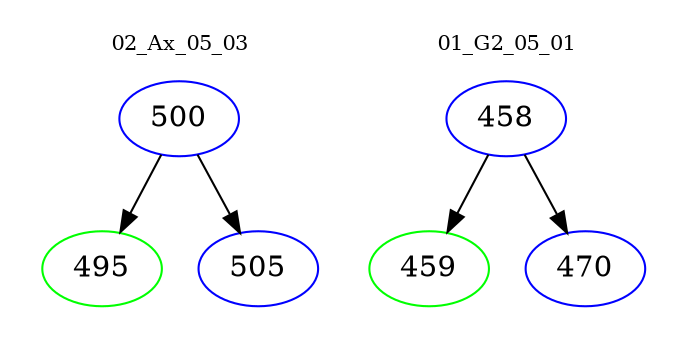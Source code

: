 digraph{
subgraph cluster_0 {
color = white
label = "02_Ax_05_03";
fontsize=10;
T0_500 [label="500", color="blue"]
T0_500 -> T0_495 [color="black"]
T0_495 [label="495", color="green"]
T0_500 -> T0_505 [color="black"]
T0_505 [label="505", color="blue"]
}
subgraph cluster_1 {
color = white
label = "01_G2_05_01";
fontsize=10;
T1_458 [label="458", color="blue"]
T1_458 -> T1_459 [color="black"]
T1_459 [label="459", color="green"]
T1_458 -> T1_470 [color="black"]
T1_470 [label="470", color="blue"]
}
}

